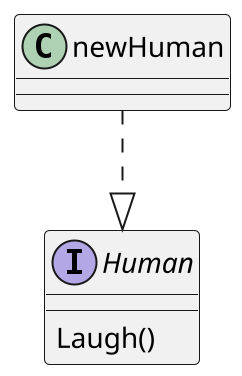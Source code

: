 @startuml factory
scale 2

interface Human{
    Laugh()
}
' ' hide Human field

newHuman ..|> Human

@enduml

